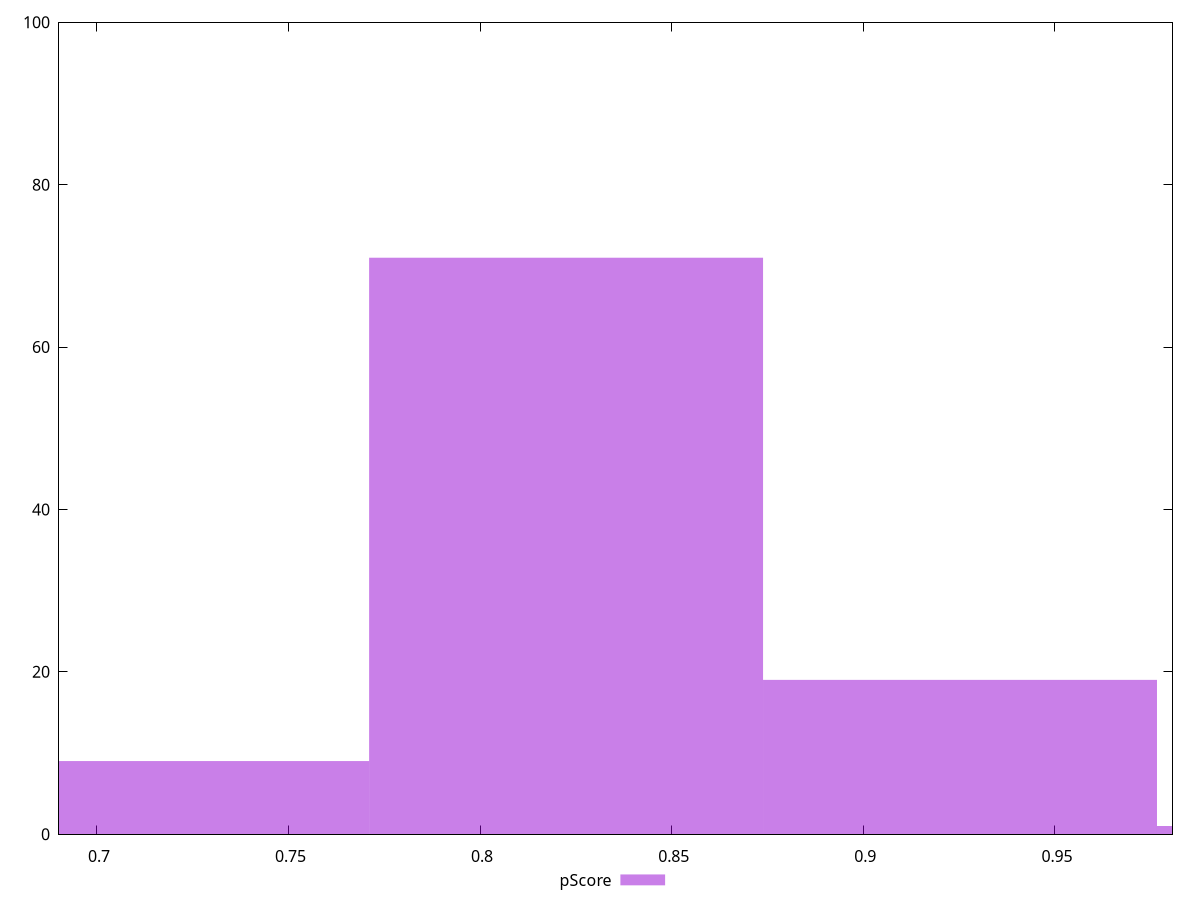 reset

$pScore <<EOF
0.8224338311978857 71
0.9252380600976214 19
0.71962960229815 9
1.028042288997357 1
EOF

set key outside below
set boxwidth 0.10280422889973571
set xrange [0.6901027101124781:0.9806889059106647]
set yrange [0:100]
set trange [0:100]
set style fill transparent solid 0.5 noborder
set terminal svg size 640, 490 enhanced background rgb 'white'
set output "reports/report_00028_2021-02-24T12-49-42.674Z/bootup-time/samples/music/pScore/histogram.svg"

plot $pScore title "pScore" with boxes

reset
